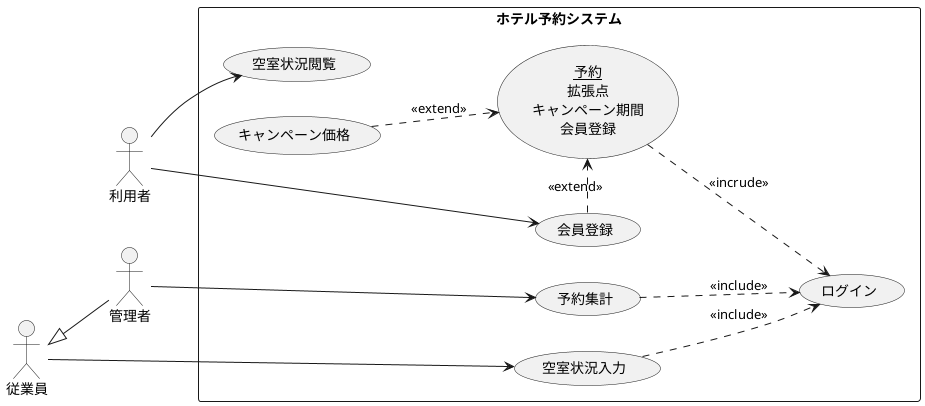 @startuml ホテル予約システム
left to right direction
actor 利用者
actor 従業員
actor 管理者
rectangle ホテル予約システム{
  usecase 空室状況閲覧
  usecase 空室状況入力
  usecase 会員登録
  usecase 予約集計
  usecase ログイン
  usecase (<u>予約</u>\n拡張点\nキャンペーン期間\n会員登録) as input
  usecase キャンペーン価格
}
利用者-->会員登録
利用者-->空室状況閲覧
従業員<|--管理者
管理者--->予約集計
従業員--->空室状況入力
会員登録.> input:<< extend >>
input ..> ログイン:<< incrude >>
キャンペーン価格 ..> input:<< extend >>
予約集計 ..> ログイン: << include >>
空室状況入力 ..> ログイン:<< include >>
@enduml